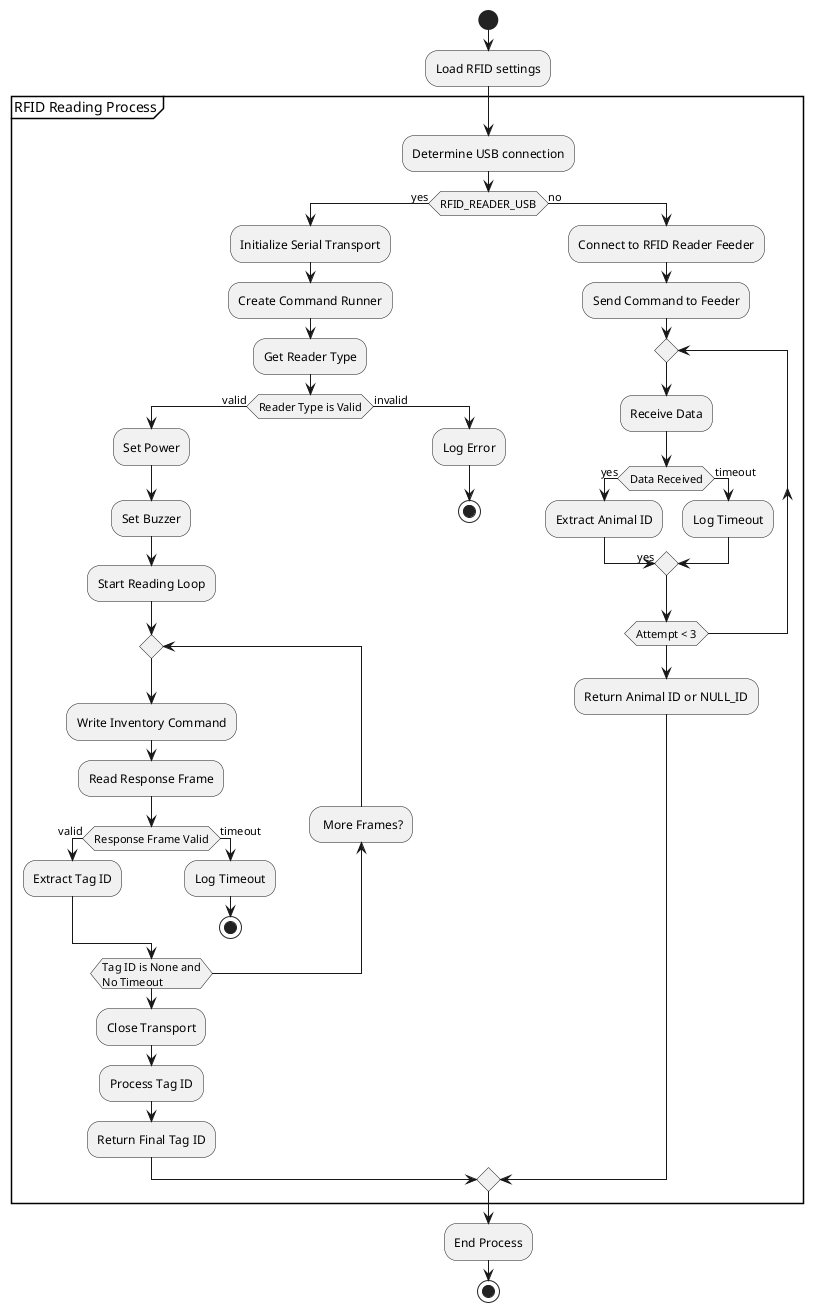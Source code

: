 @startuml

start

:Load RFID settings;
partition "RFID Reading Process" {
  :Determine USB connection;
  if (RFID_READER_USB) then (yes)
    :Initialize Serial Transport;
    :Create Command Runner;
    :Get Reader Type;
    if (Reader Type is Valid) then (valid)
      :Set Power;
      :Set Buzzer;
      :Start Reading Loop;
      repeat 
        :Write Inventory Command;
        :Read Response Frame;
        if (Response Frame Valid) then (valid)
          :Extract Tag ID;
          -> yes;
        else (timeout)
          :Log Timeout;
          stop
        endif
      backward: More Frames?;
      repeat while (Tag ID is None and\nNo Timeout)
      :Close Transport;
      :Process Tag ID;
      :Return Final Tag ID;
    else (invalid)
      :Log Error;
      stop
    endif
  else (no)
    :Connect to RFID Reader Feeder;
    :Send Command to Feeder;
    repeat 
      :Receive Data;
      if (Data Received) then (yes)
        :Extract Animal ID;
        -> yes;
      else (timeout)
        :Log Timeout;
      endif
    repeat while (Attempt < 3)
    :Return Animal ID or NULL_ID;
  endif
}

:End Process;
stop

@enduml
